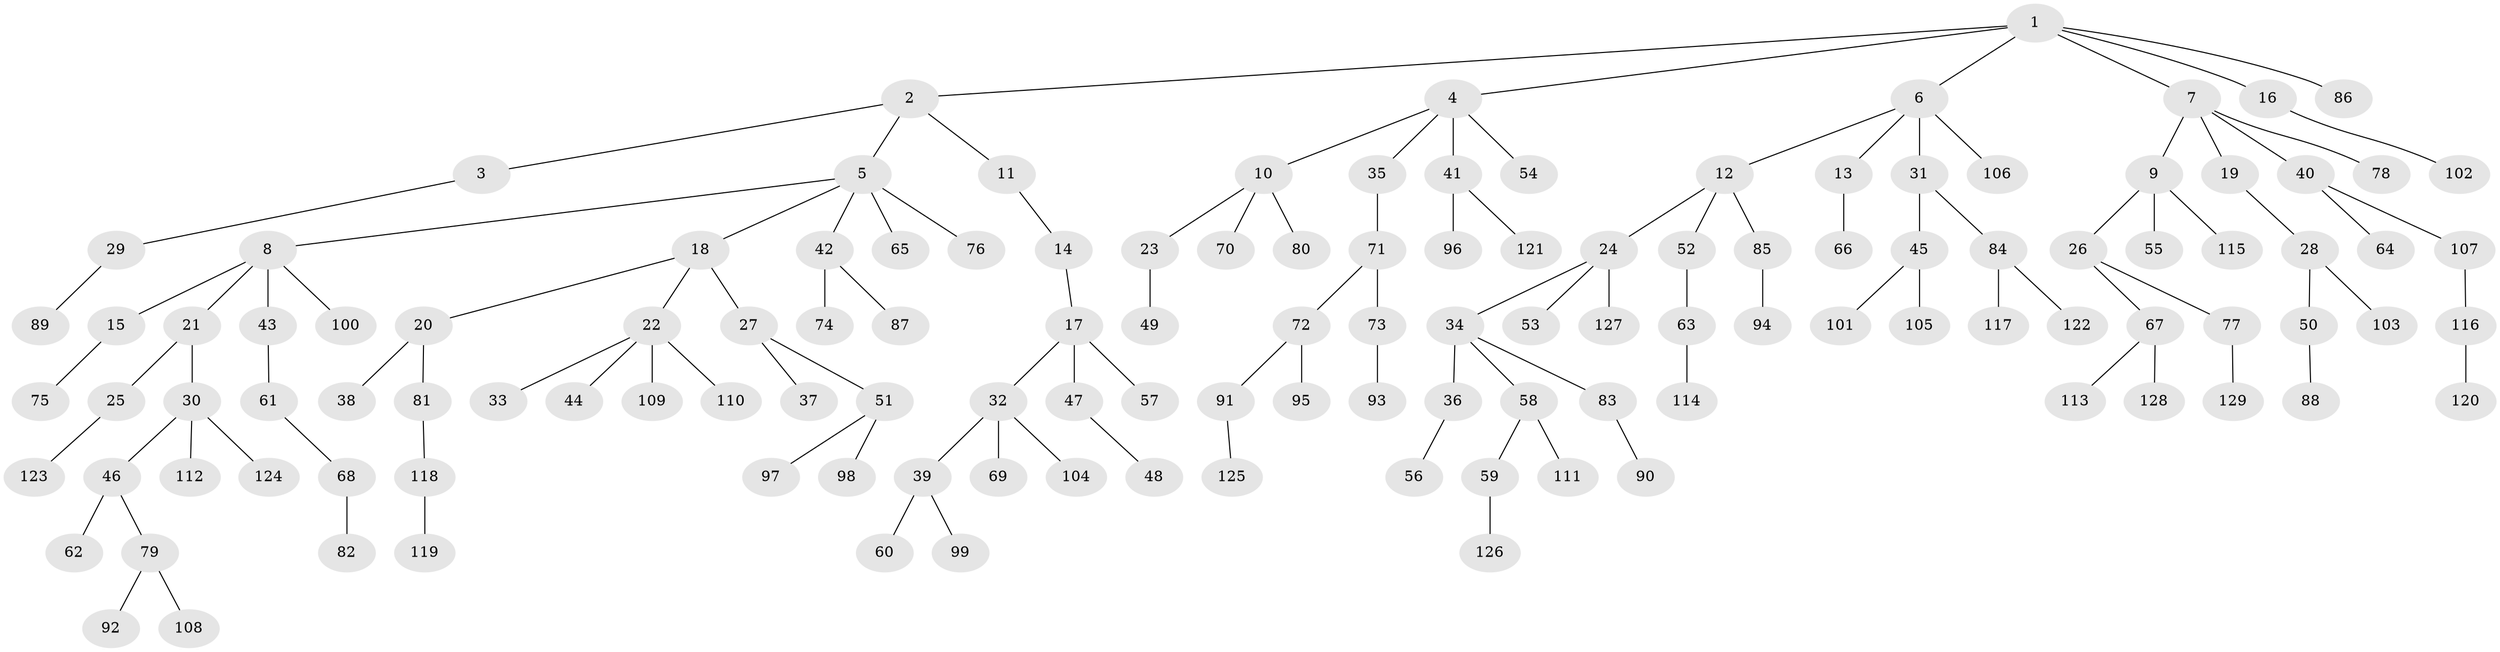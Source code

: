 // coarse degree distribution, {9: 0.011111111111111112, 4: 0.1111111111111111, 2: 0.13333333333333333, 5: 0.044444444444444446, 3: 0.12222222222222222, 1: 0.5777777777777777}
// Generated by graph-tools (version 1.1) at 2025/52/02/27/25 19:52:10]
// undirected, 129 vertices, 128 edges
graph export_dot {
graph [start="1"]
  node [color=gray90,style=filled];
  1;
  2;
  3;
  4;
  5;
  6;
  7;
  8;
  9;
  10;
  11;
  12;
  13;
  14;
  15;
  16;
  17;
  18;
  19;
  20;
  21;
  22;
  23;
  24;
  25;
  26;
  27;
  28;
  29;
  30;
  31;
  32;
  33;
  34;
  35;
  36;
  37;
  38;
  39;
  40;
  41;
  42;
  43;
  44;
  45;
  46;
  47;
  48;
  49;
  50;
  51;
  52;
  53;
  54;
  55;
  56;
  57;
  58;
  59;
  60;
  61;
  62;
  63;
  64;
  65;
  66;
  67;
  68;
  69;
  70;
  71;
  72;
  73;
  74;
  75;
  76;
  77;
  78;
  79;
  80;
  81;
  82;
  83;
  84;
  85;
  86;
  87;
  88;
  89;
  90;
  91;
  92;
  93;
  94;
  95;
  96;
  97;
  98;
  99;
  100;
  101;
  102;
  103;
  104;
  105;
  106;
  107;
  108;
  109;
  110;
  111;
  112;
  113;
  114;
  115;
  116;
  117;
  118;
  119;
  120;
  121;
  122;
  123;
  124;
  125;
  126;
  127;
  128;
  129;
  1 -- 2;
  1 -- 4;
  1 -- 6;
  1 -- 7;
  1 -- 16;
  1 -- 86;
  2 -- 3;
  2 -- 5;
  2 -- 11;
  3 -- 29;
  4 -- 10;
  4 -- 35;
  4 -- 41;
  4 -- 54;
  5 -- 8;
  5 -- 18;
  5 -- 42;
  5 -- 65;
  5 -- 76;
  6 -- 12;
  6 -- 13;
  6 -- 31;
  6 -- 106;
  7 -- 9;
  7 -- 19;
  7 -- 40;
  7 -- 78;
  8 -- 15;
  8 -- 21;
  8 -- 43;
  8 -- 100;
  9 -- 26;
  9 -- 55;
  9 -- 115;
  10 -- 23;
  10 -- 70;
  10 -- 80;
  11 -- 14;
  12 -- 24;
  12 -- 52;
  12 -- 85;
  13 -- 66;
  14 -- 17;
  15 -- 75;
  16 -- 102;
  17 -- 32;
  17 -- 47;
  17 -- 57;
  18 -- 20;
  18 -- 22;
  18 -- 27;
  19 -- 28;
  20 -- 38;
  20 -- 81;
  21 -- 25;
  21 -- 30;
  22 -- 33;
  22 -- 44;
  22 -- 109;
  22 -- 110;
  23 -- 49;
  24 -- 34;
  24 -- 53;
  24 -- 127;
  25 -- 123;
  26 -- 67;
  26 -- 77;
  27 -- 37;
  27 -- 51;
  28 -- 50;
  28 -- 103;
  29 -- 89;
  30 -- 46;
  30 -- 112;
  30 -- 124;
  31 -- 45;
  31 -- 84;
  32 -- 39;
  32 -- 69;
  32 -- 104;
  34 -- 36;
  34 -- 58;
  34 -- 83;
  35 -- 71;
  36 -- 56;
  39 -- 60;
  39 -- 99;
  40 -- 64;
  40 -- 107;
  41 -- 96;
  41 -- 121;
  42 -- 74;
  42 -- 87;
  43 -- 61;
  45 -- 101;
  45 -- 105;
  46 -- 62;
  46 -- 79;
  47 -- 48;
  50 -- 88;
  51 -- 97;
  51 -- 98;
  52 -- 63;
  58 -- 59;
  58 -- 111;
  59 -- 126;
  61 -- 68;
  63 -- 114;
  67 -- 113;
  67 -- 128;
  68 -- 82;
  71 -- 72;
  71 -- 73;
  72 -- 91;
  72 -- 95;
  73 -- 93;
  77 -- 129;
  79 -- 92;
  79 -- 108;
  81 -- 118;
  83 -- 90;
  84 -- 117;
  84 -- 122;
  85 -- 94;
  91 -- 125;
  107 -- 116;
  116 -- 120;
  118 -- 119;
}
